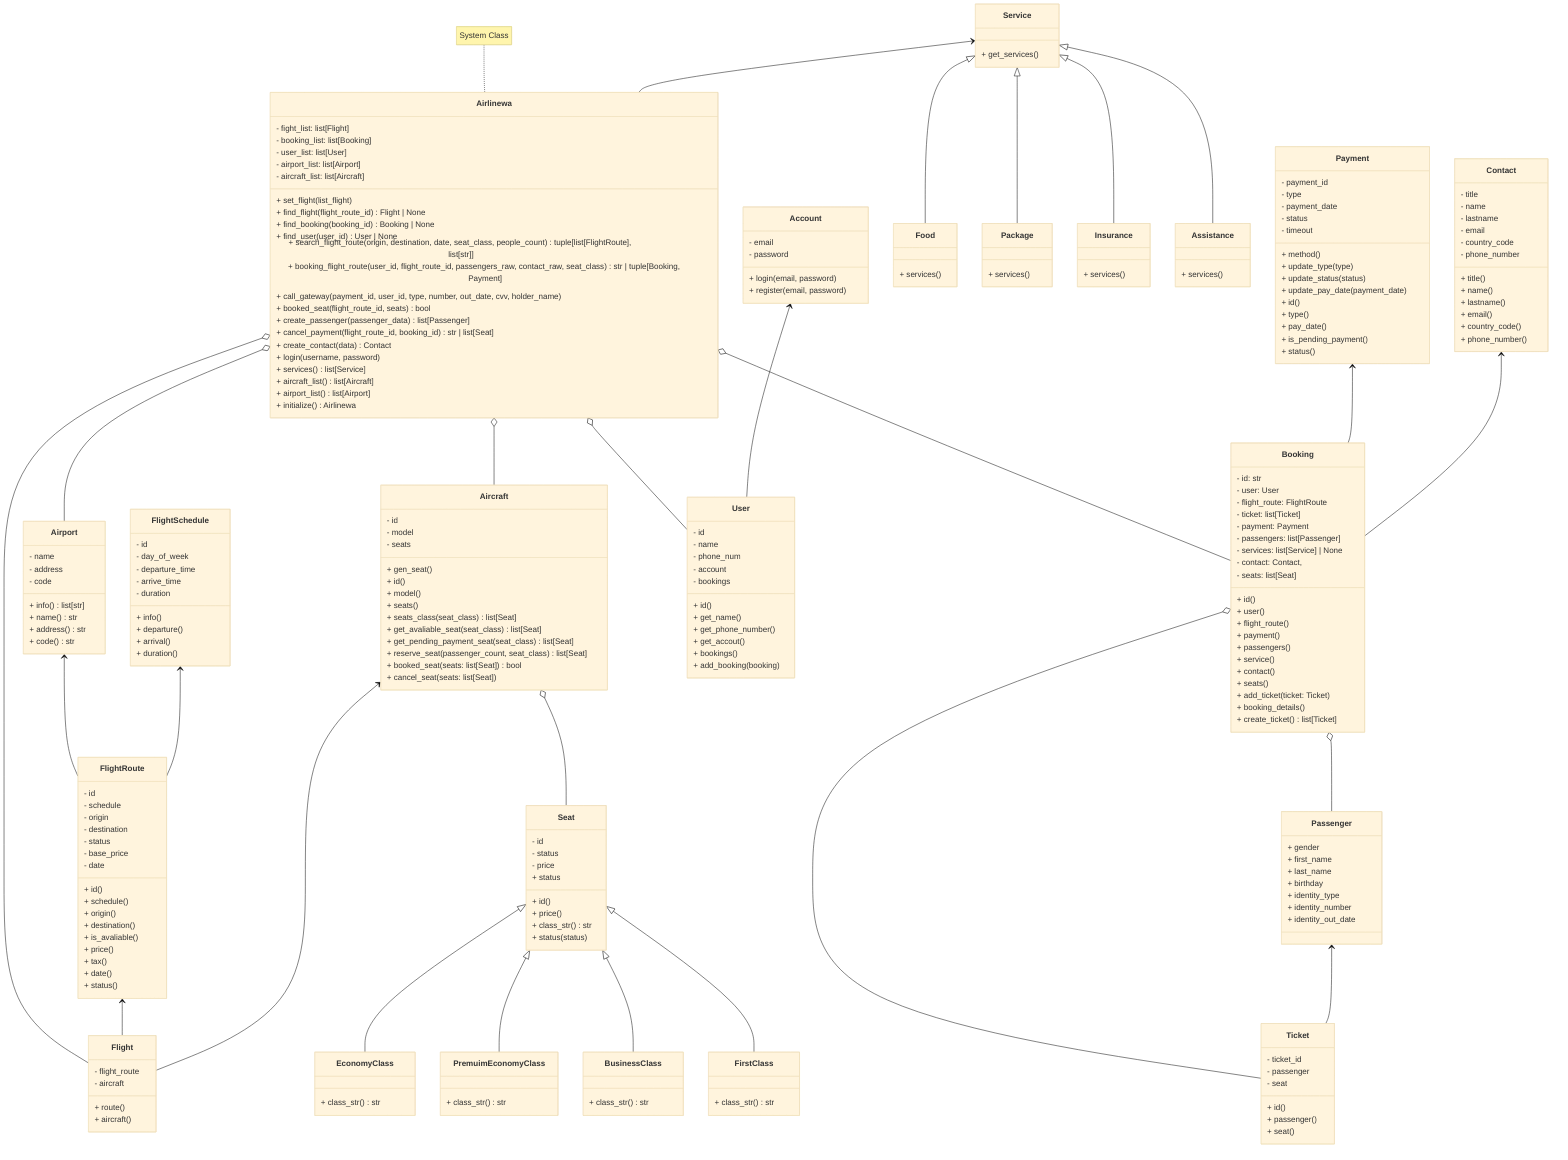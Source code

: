 ---
config:
  theme: base
---
classDiagram
    note for Airlinewa "System Class"
    class Airlinewa {
        - fight_list: list[Flight]
        - booking_list: list[Booking]
        - user_list: list[User]
        - airport_list: list[Airport]
        - aircraft_list: list[Aircraft]
        + set_flight(list_flight)
        + find_flight(flight_route_id) Flight | None
        + find_booking(booking_id) Booking | None
        + find_user(user_id) User | None
        + search_flight_route(origin, destination, date, seat_class, people_count) tuple[list[FlightRoute], list[str]]
        + booking_flight_route(user_id, flight_route_id, passengers_raw, contact_raw, seat_class) str | tuple[Booking, Payment]
        + call_gateway(payment_id, user_id, type, number, out_date, cvv, holder_name)
        + booked_seat(flight_route_id, seats) bool
        + create_passenger(passenger_data) list[Passenger]
        + cancel_payment(flight_route_id, booking_id) str | list[Seat]
        + create_contact(data) Contact
        + login(username, password)
        + services() list[Service]
        + aircraft_list() list[Aircraft]
        + airport_list() list[Airport]
        + initialize() Airlinewa
    }

    class Airport {
       - name
       - address
       - code
       + info() list[str]
       + name() str
       + address() str
       + code() str
    }

    class Aircraft {
        - id
        - model
        - seats
        + gen_seat()
        + id()
        + model()
        + seats()
        + seats_class(seat_class) list[Seat]
        + get_avaliable_seat(seat_class) list[Seat]
        + get_pending_payment_seat(seat_class) list[Seat]
        + reserve_seat(passenger_count, seat_class) list[Seat]
        + booked_seat(seats: list[Seat]) bool
        + cancel_seat(seats: list[Seat])
    }

    class Seat {
        - id
        - status
        - price
        + id()
        + price()
        + class_str() str
        + status
        + status(status)
    }

    class EconomyClass {
        + class_str() str
    }

    class PremuimEconomyClass {
        + class_str() str
    }

    class BusinessClass {
        + class_str() str
    }

    class FirstClass {
        + class_str() str
    }

    class Ticket {
        - ticket_id
        - passenger
        - seat
        + id()
        + passenger()
        + seat()
    }

    class Booking {
        - id: str
        - user: User
        - flight_route: FlightRoute
        - ticket: list[Ticket]
        - payment: Payment
        - passengers: list[Passenger]
        - services: list[Service] | None
        - contact: Contact,
        - seats: list[Seat]
        + id()
        + user()
        + flight_route()
        + payment()
        + passengers()
        + service()
        + contact()
        + seats()
        + add_ticket(ticket: Ticket)
        + booking_details()
        + create_ticket() list[Ticket]
    }

    class Flight {
        - flight_route
        - aircraft
        + route()
        + aircraft()
    }

    class FlightRoute {
        - id
        - schedule
        - origin
        - destination
        - status
        - base_price
        - date
        + id()
        + schedule()
        + origin()
        + destination()
        + is_avaliable()
        + price()
        + tax()
        + date()
        + status()
    }

    class FlightSchedule {
        - id 
        - day_of_week
        - departure_time
        - arrive_time
        - duration
        + info()
        + departure()
        + arrival()
        + duration()
    }

    class Passenger {
        + gender
        + first_name
        + last_name
        + birthday
        + identity_type
        + identity_number
        + identity_out_date
    }

    class Payment {
        - payment_id
        - type
        - payment_date
        - status
        - timeout
        + method()
        + update_type(type)
        + update_status(status)
        + update_pay_date(payment_date)
        + id()
        + type()
        + pay_date()
        + is_pending_payment()
        + status()
    }

    class Service {
        + get_services()
    }

    class Food {
        + services()
    }

    class Package {
        + services()
    }

    class Insurance {
        + services()
    }

    class Assistance {
        + services()
    }

    class Account {
        - email
        - password
        + login(email, password)
        + register(email, password)
    }

    class User {
        - id
        - name
        - phone_num
        - account
        - bookings
        + id()
        + get_name()
        + get_phone_number()
        + get_accout()
        + bookings()
        + add_booking(booking)
    }

    class Contact {
        - title
        - name
        - lastname
        - email
        - country_code
        - phone_number
        + title()
        + name()
        + lastname()
        + email()
        + country_code()
        + phone_number()
    }

    Airlinewa o-- Airport
    Airlinewa o-- Aircraft
    Airlinewa o-- Flight
    Airlinewa o-- User
    Airlinewa o-- Booking

    Aircraft o-- Seat
    Booking o-- Ticket
    Booking o-- Passenger

    Payment <-- Booking
    Contact <-- Booking

    Airport <-- FlightRoute
    FlightSchedule <-- FlightRoute

    FlightRoute <-- Flight
    Aircraft <-- Flight

    Account <-- User
    Passenger <-- Ticket
    Service <-- Airlinewa

    Service <|-- Food
    Service <|-- Package
    Service <|-- Insurance
    Service <|-- Assistance

    Seat <|-- EconomyClass
    Seat <|-- PremuimEconomyClass
    Seat <|-- BusinessClass
    Seat <|-- FirstClass